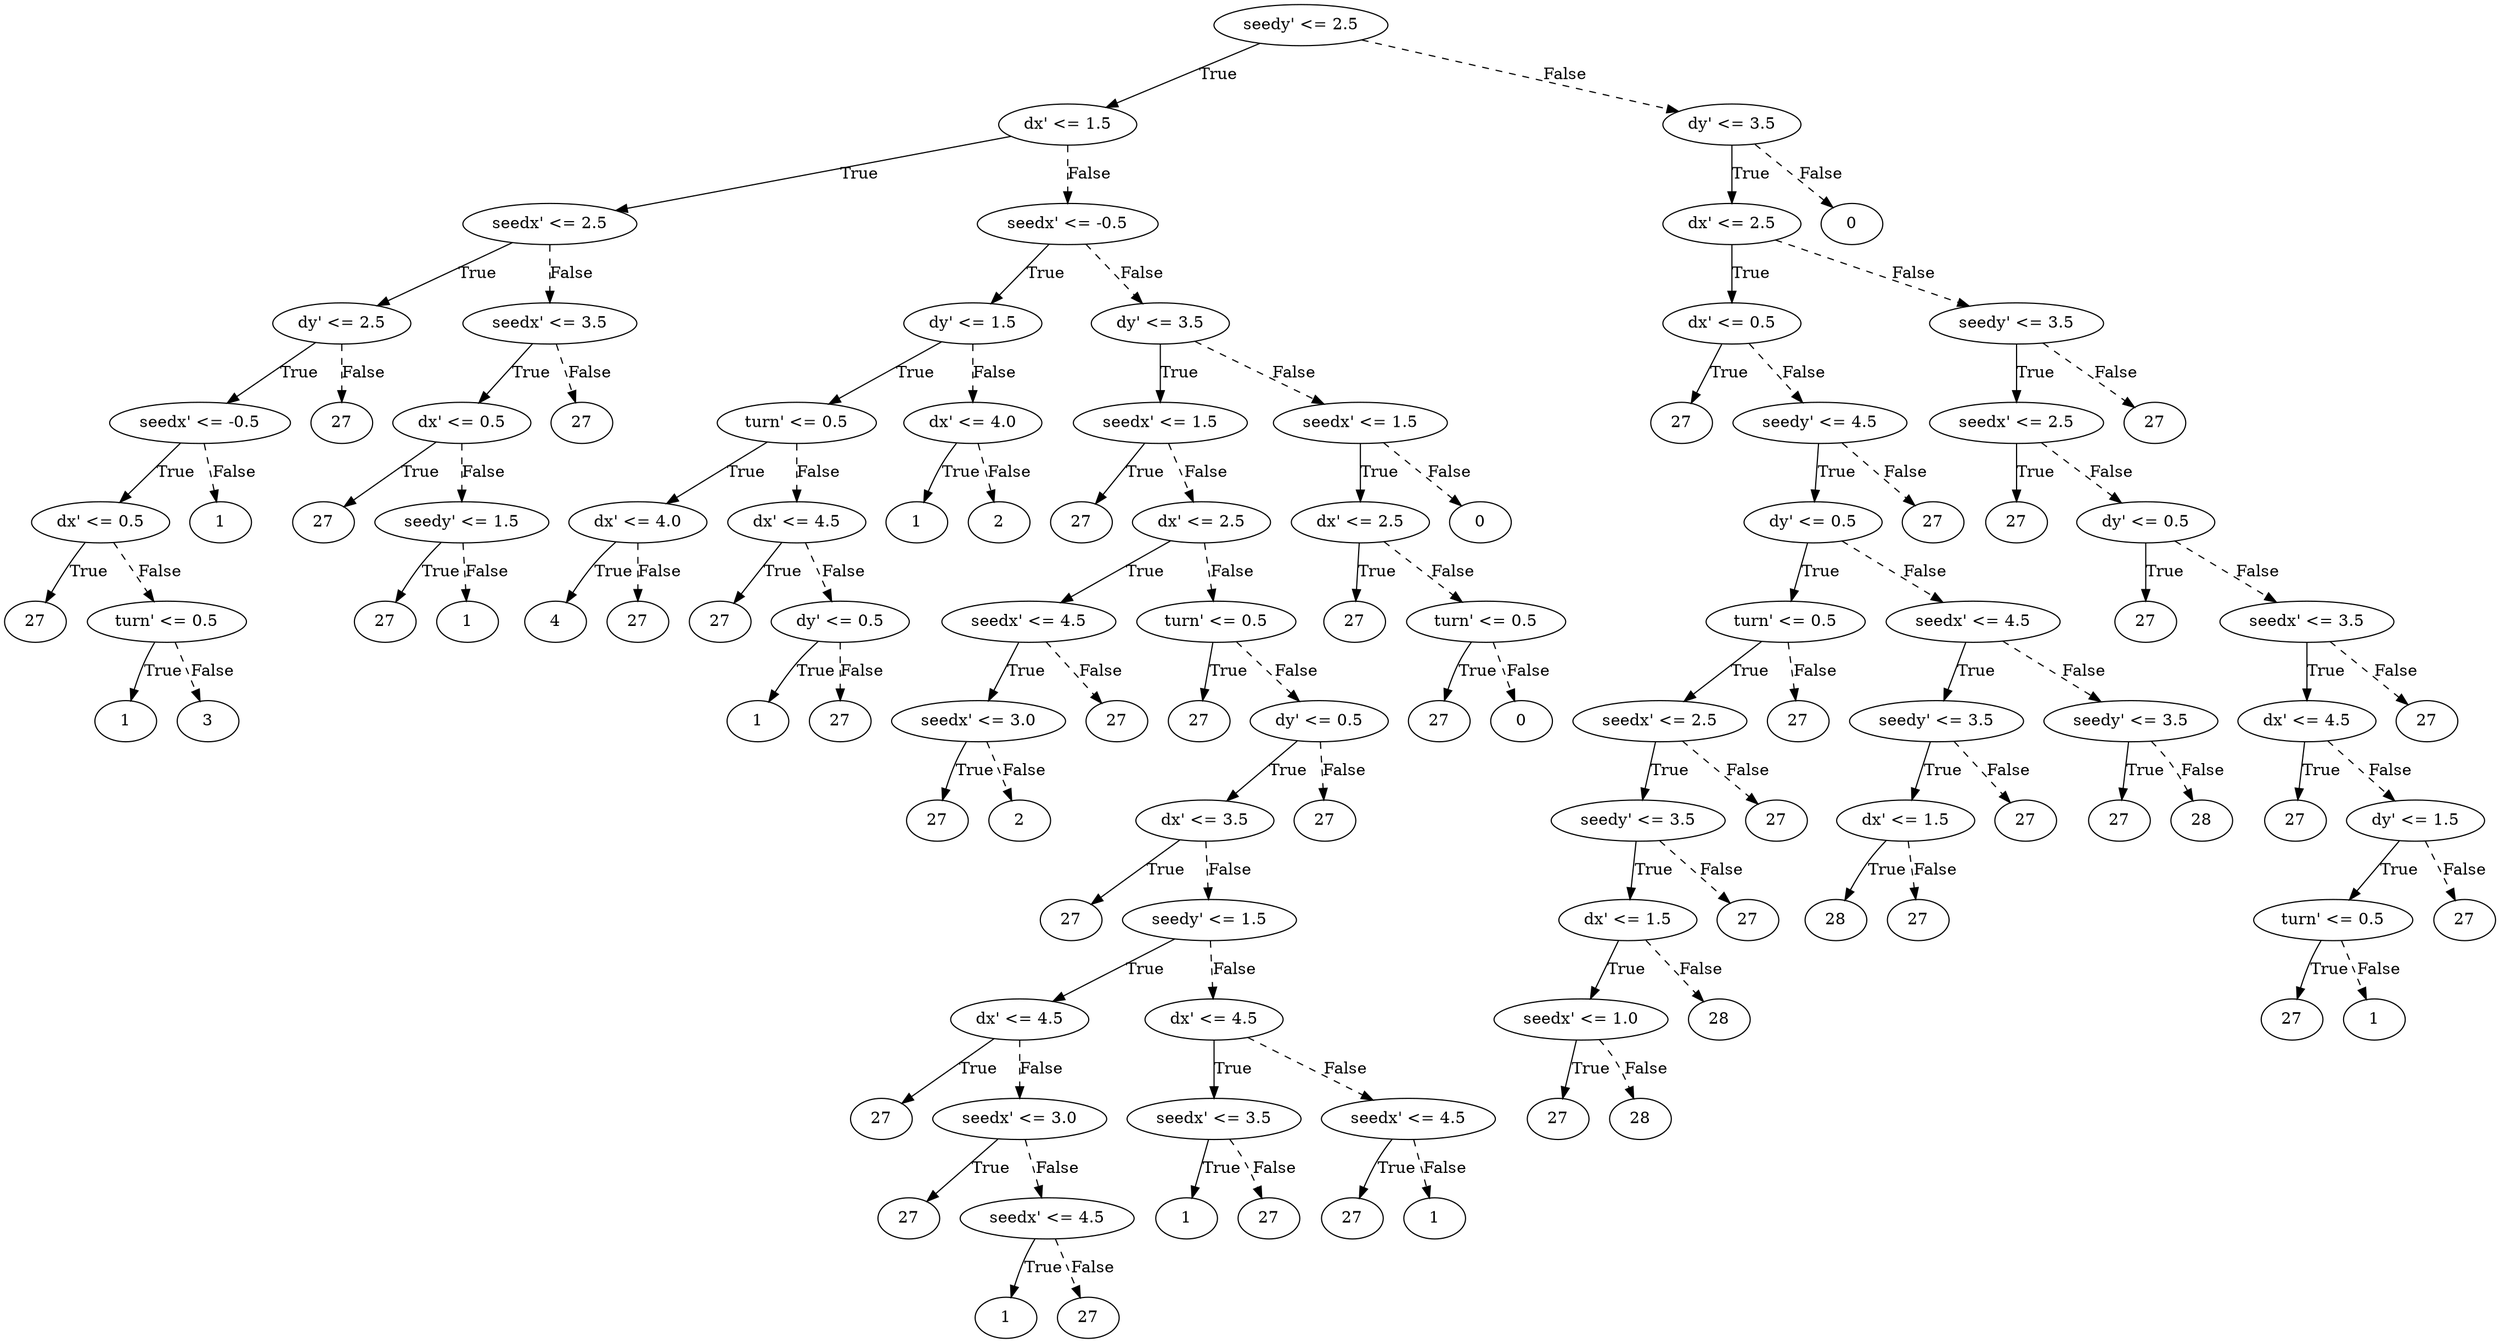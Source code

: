 digraph {
0 [label="seedy' <= 2.5"];
1 [label="dx' <= 1.5"];
2 [label="seedx' <= 2.5"];
3 [label="dy' <= 2.5"];
4 [label="seedx' <= -0.5"];
5 [label="dx' <= 0.5"];
6 [label="27"];
5 -> 6 [label="True"];
7 [label="turn' <= 0.5"];
8 [label="1"];
7 -> 8 [label="True"];
9 [label="3"];
7 -> 9 [style="dashed", label="False"];
5 -> 7 [style="dashed", label="False"];
4 -> 5 [label="True"];
10 [label="1"];
4 -> 10 [style="dashed", label="False"];
3 -> 4 [label="True"];
11 [label="27"];
3 -> 11 [style="dashed", label="False"];
2 -> 3 [label="True"];
12 [label="seedx' <= 3.5"];
13 [label="dx' <= 0.5"];
14 [label="27"];
13 -> 14 [label="True"];
15 [label="seedy' <= 1.5"];
16 [label="27"];
15 -> 16 [label="True"];
17 [label="1"];
15 -> 17 [style="dashed", label="False"];
13 -> 15 [style="dashed", label="False"];
12 -> 13 [label="True"];
18 [label="27"];
12 -> 18 [style="dashed", label="False"];
2 -> 12 [style="dashed", label="False"];
1 -> 2 [label="True"];
19 [label="seedx' <= -0.5"];
20 [label="dy' <= 1.5"];
21 [label="turn' <= 0.5"];
22 [label="dx' <= 4.0"];
23 [label="4"];
22 -> 23 [label="True"];
24 [label="27"];
22 -> 24 [style="dashed", label="False"];
21 -> 22 [label="True"];
25 [label="dx' <= 4.5"];
26 [label="27"];
25 -> 26 [label="True"];
27 [label="dy' <= 0.5"];
28 [label="1"];
27 -> 28 [label="True"];
29 [label="27"];
27 -> 29 [style="dashed", label="False"];
25 -> 27 [style="dashed", label="False"];
21 -> 25 [style="dashed", label="False"];
20 -> 21 [label="True"];
30 [label="dx' <= 4.0"];
31 [label="1"];
30 -> 31 [label="True"];
32 [label="2"];
30 -> 32 [style="dashed", label="False"];
20 -> 30 [style="dashed", label="False"];
19 -> 20 [label="True"];
33 [label="dy' <= 3.5"];
34 [label="seedx' <= 1.5"];
35 [label="27"];
34 -> 35 [label="True"];
36 [label="dx' <= 2.5"];
37 [label="seedx' <= 4.5"];
38 [label="seedx' <= 3.0"];
39 [label="27"];
38 -> 39 [label="True"];
40 [label="2"];
38 -> 40 [style="dashed", label="False"];
37 -> 38 [label="True"];
41 [label="27"];
37 -> 41 [style="dashed", label="False"];
36 -> 37 [label="True"];
42 [label="turn' <= 0.5"];
43 [label="27"];
42 -> 43 [label="True"];
44 [label="dy' <= 0.5"];
45 [label="dx' <= 3.5"];
46 [label="27"];
45 -> 46 [label="True"];
47 [label="seedy' <= 1.5"];
48 [label="dx' <= 4.5"];
49 [label="27"];
48 -> 49 [label="True"];
50 [label="seedx' <= 3.0"];
51 [label="27"];
50 -> 51 [label="True"];
52 [label="seedx' <= 4.5"];
53 [label="1"];
52 -> 53 [label="True"];
54 [label="27"];
52 -> 54 [style="dashed", label="False"];
50 -> 52 [style="dashed", label="False"];
48 -> 50 [style="dashed", label="False"];
47 -> 48 [label="True"];
55 [label="dx' <= 4.5"];
56 [label="seedx' <= 3.5"];
57 [label="1"];
56 -> 57 [label="True"];
58 [label="27"];
56 -> 58 [style="dashed", label="False"];
55 -> 56 [label="True"];
59 [label="seedx' <= 4.5"];
60 [label="27"];
59 -> 60 [label="True"];
61 [label="1"];
59 -> 61 [style="dashed", label="False"];
55 -> 59 [style="dashed", label="False"];
47 -> 55 [style="dashed", label="False"];
45 -> 47 [style="dashed", label="False"];
44 -> 45 [label="True"];
62 [label="27"];
44 -> 62 [style="dashed", label="False"];
42 -> 44 [style="dashed", label="False"];
36 -> 42 [style="dashed", label="False"];
34 -> 36 [style="dashed", label="False"];
33 -> 34 [label="True"];
63 [label="seedx' <= 1.5"];
64 [label="dx' <= 2.5"];
65 [label="27"];
64 -> 65 [label="True"];
66 [label="turn' <= 0.5"];
67 [label="27"];
66 -> 67 [label="True"];
68 [label="0"];
66 -> 68 [style="dashed", label="False"];
64 -> 66 [style="dashed", label="False"];
63 -> 64 [label="True"];
69 [label="0"];
63 -> 69 [style="dashed", label="False"];
33 -> 63 [style="dashed", label="False"];
19 -> 33 [style="dashed", label="False"];
1 -> 19 [style="dashed", label="False"];
0 -> 1 [label="True"];
70 [label="dy' <= 3.5"];
71 [label="dx' <= 2.5"];
72 [label="dx' <= 0.5"];
73 [label="27"];
72 -> 73 [label="True"];
74 [label="seedy' <= 4.5"];
75 [label="dy' <= 0.5"];
76 [label="turn' <= 0.5"];
77 [label="seedx' <= 2.5"];
78 [label="seedy' <= 3.5"];
79 [label="dx' <= 1.5"];
80 [label="seedx' <= 1.0"];
81 [label="27"];
80 -> 81 [label="True"];
82 [label="28"];
80 -> 82 [style="dashed", label="False"];
79 -> 80 [label="True"];
83 [label="28"];
79 -> 83 [style="dashed", label="False"];
78 -> 79 [label="True"];
84 [label="27"];
78 -> 84 [style="dashed", label="False"];
77 -> 78 [label="True"];
85 [label="27"];
77 -> 85 [style="dashed", label="False"];
76 -> 77 [label="True"];
86 [label="27"];
76 -> 86 [style="dashed", label="False"];
75 -> 76 [label="True"];
87 [label="seedx' <= 4.5"];
88 [label="seedy' <= 3.5"];
89 [label="dx' <= 1.5"];
90 [label="28"];
89 -> 90 [label="True"];
91 [label="27"];
89 -> 91 [style="dashed", label="False"];
88 -> 89 [label="True"];
92 [label="27"];
88 -> 92 [style="dashed", label="False"];
87 -> 88 [label="True"];
93 [label="seedy' <= 3.5"];
94 [label="27"];
93 -> 94 [label="True"];
95 [label="28"];
93 -> 95 [style="dashed", label="False"];
87 -> 93 [style="dashed", label="False"];
75 -> 87 [style="dashed", label="False"];
74 -> 75 [label="True"];
96 [label="27"];
74 -> 96 [style="dashed", label="False"];
72 -> 74 [style="dashed", label="False"];
71 -> 72 [label="True"];
97 [label="seedy' <= 3.5"];
98 [label="seedx' <= 2.5"];
99 [label="27"];
98 -> 99 [label="True"];
100 [label="dy' <= 0.5"];
101 [label="27"];
100 -> 101 [label="True"];
102 [label="seedx' <= 3.5"];
103 [label="dx' <= 4.5"];
104 [label="27"];
103 -> 104 [label="True"];
105 [label="dy' <= 1.5"];
106 [label="turn' <= 0.5"];
107 [label="27"];
106 -> 107 [label="True"];
108 [label="1"];
106 -> 108 [style="dashed", label="False"];
105 -> 106 [label="True"];
109 [label="27"];
105 -> 109 [style="dashed", label="False"];
103 -> 105 [style="dashed", label="False"];
102 -> 103 [label="True"];
110 [label="27"];
102 -> 110 [style="dashed", label="False"];
100 -> 102 [style="dashed", label="False"];
98 -> 100 [style="dashed", label="False"];
97 -> 98 [label="True"];
111 [label="27"];
97 -> 111 [style="dashed", label="False"];
71 -> 97 [style="dashed", label="False"];
70 -> 71 [label="True"];
112 [label="0"];
70 -> 112 [style="dashed", label="False"];
0 -> 70 [style="dashed", label="False"];

}